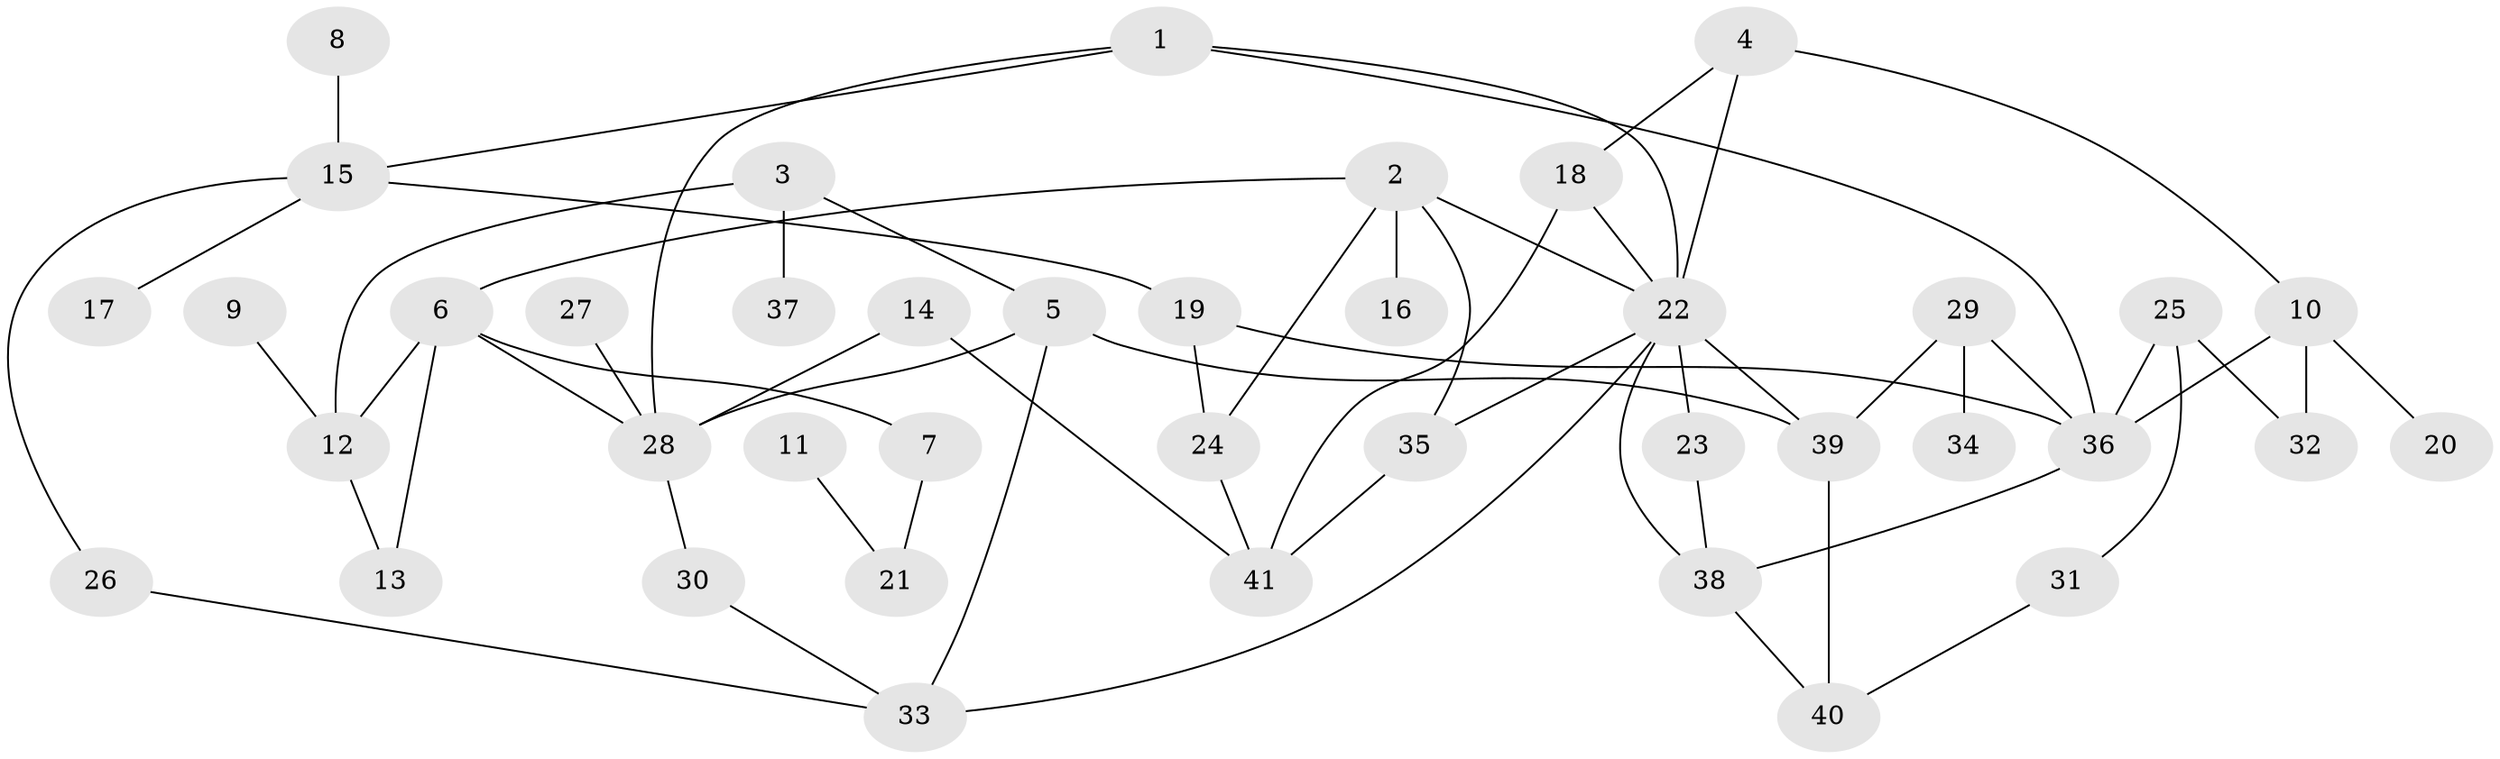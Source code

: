 // original degree distribution, {3: 0.21323529411764705, 4: 0.07352941176470588, 6: 0.03676470588235294, 5: 0.03676470588235294, 7: 0.007352941176470588, 2: 0.2867647058823529, 1: 0.34558823529411764}
// Generated by graph-tools (version 1.1) at 2025/36/03/04/25 23:36:13]
// undirected, 41 vertices, 61 edges
graph export_dot {
  node [color=gray90,style=filled];
  1;
  2;
  3;
  4;
  5;
  6;
  7;
  8;
  9;
  10;
  11;
  12;
  13;
  14;
  15;
  16;
  17;
  18;
  19;
  20;
  21;
  22;
  23;
  24;
  25;
  26;
  27;
  28;
  29;
  30;
  31;
  32;
  33;
  34;
  35;
  36;
  37;
  38;
  39;
  40;
  41;
  1 -- 15 [weight=1.0];
  1 -- 22 [weight=1.0];
  1 -- 28 [weight=1.0];
  1 -- 36 [weight=1.0];
  2 -- 6 [weight=1.0];
  2 -- 16 [weight=1.0];
  2 -- 22 [weight=1.0];
  2 -- 24 [weight=1.0];
  2 -- 35 [weight=1.0];
  3 -- 5 [weight=1.0];
  3 -- 12 [weight=1.0];
  3 -- 37 [weight=1.0];
  4 -- 10 [weight=1.0];
  4 -- 18 [weight=1.0];
  4 -- 22 [weight=1.0];
  5 -- 28 [weight=1.0];
  5 -- 33 [weight=1.0];
  5 -- 39 [weight=1.0];
  6 -- 7 [weight=1.0];
  6 -- 12 [weight=1.0];
  6 -- 13 [weight=1.0];
  6 -- 28 [weight=1.0];
  7 -- 21 [weight=1.0];
  8 -- 15 [weight=1.0];
  9 -- 12 [weight=1.0];
  10 -- 20 [weight=1.0];
  10 -- 32 [weight=1.0];
  10 -- 36 [weight=1.0];
  11 -- 21 [weight=1.0];
  12 -- 13 [weight=1.0];
  14 -- 28 [weight=1.0];
  14 -- 41 [weight=1.0];
  15 -- 17 [weight=1.0];
  15 -- 19 [weight=1.0];
  15 -- 26 [weight=1.0];
  18 -- 22 [weight=1.0];
  18 -- 41 [weight=1.0];
  19 -- 24 [weight=1.0];
  19 -- 36 [weight=1.0];
  22 -- 23 [weight=1.0];
  22 -- 33 [weight=1.0];
  22 -- 35 [weight=1.0];
  22 -- 38 [weight=1.0];
  22 -- 39 [weight=2.0];
  23 -- 38 [weight=1.0];
  24 -- 41 [weight=1.0];
  25 -- 31 [weight=1.0];
  25 -- 32 [weight=1.0];
  25 -- 36 [weight=1.0];
  26 -- 33 [weight=1.0];
  27 -- 28 [weight=1.0];
  28 -- 30 [weight=1.0];
  29 -- 34 [weight=1.0];
  29 -- 36 [weight=1.0];
  29 -- 39 [weight=1.0];
  30 -- 33 [weight=1.0];
  31 -- 40 [weight=1.0];
  35 -- 41 [weight=1.0];
  36 -- 38 [weight=1.0];
  38 -- 40 [weight=1.0];
  39 -- 40 [weight=1.0];
}
